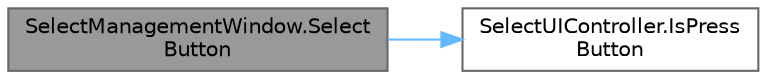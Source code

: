 digraph "SelectManagementWindow.SelectButton"
{
 // LATEX_PDF_SIZE
  bgcolor="transparent";
  edge [fontname=Helvetica,fontsize=10,labelfontname=Helvetica,labelfontsize=10];
  node [fontname=Helvetica,fontsize=10,shape=box,height=0.2,width=0.4];
  rankdir="LR";
  Node1 [id="Node000001",label="SelectManagementWindow.Select\lButton",height=0.2,width=0.4,color="gray40", fillcolor="grey60", style="filled", fontcolor="black",tooltip=" "];
  Node1 -> Node2 [id="edge1_Node000001_Node000002",color="steelblue1",style="solid",tooltip=" "];
  Node2 [id="Node000002",label="SelectUIController.IsPress\lButton",height=0.2,width=0.4,color="grey40", fillcolor="white", style="filled",URL="$class_select_u_i_controller.html#ada35550ac0a4899a09d5f563cde41891",tooltip="選択したUIにボタンIDがあれば返す"];
}
